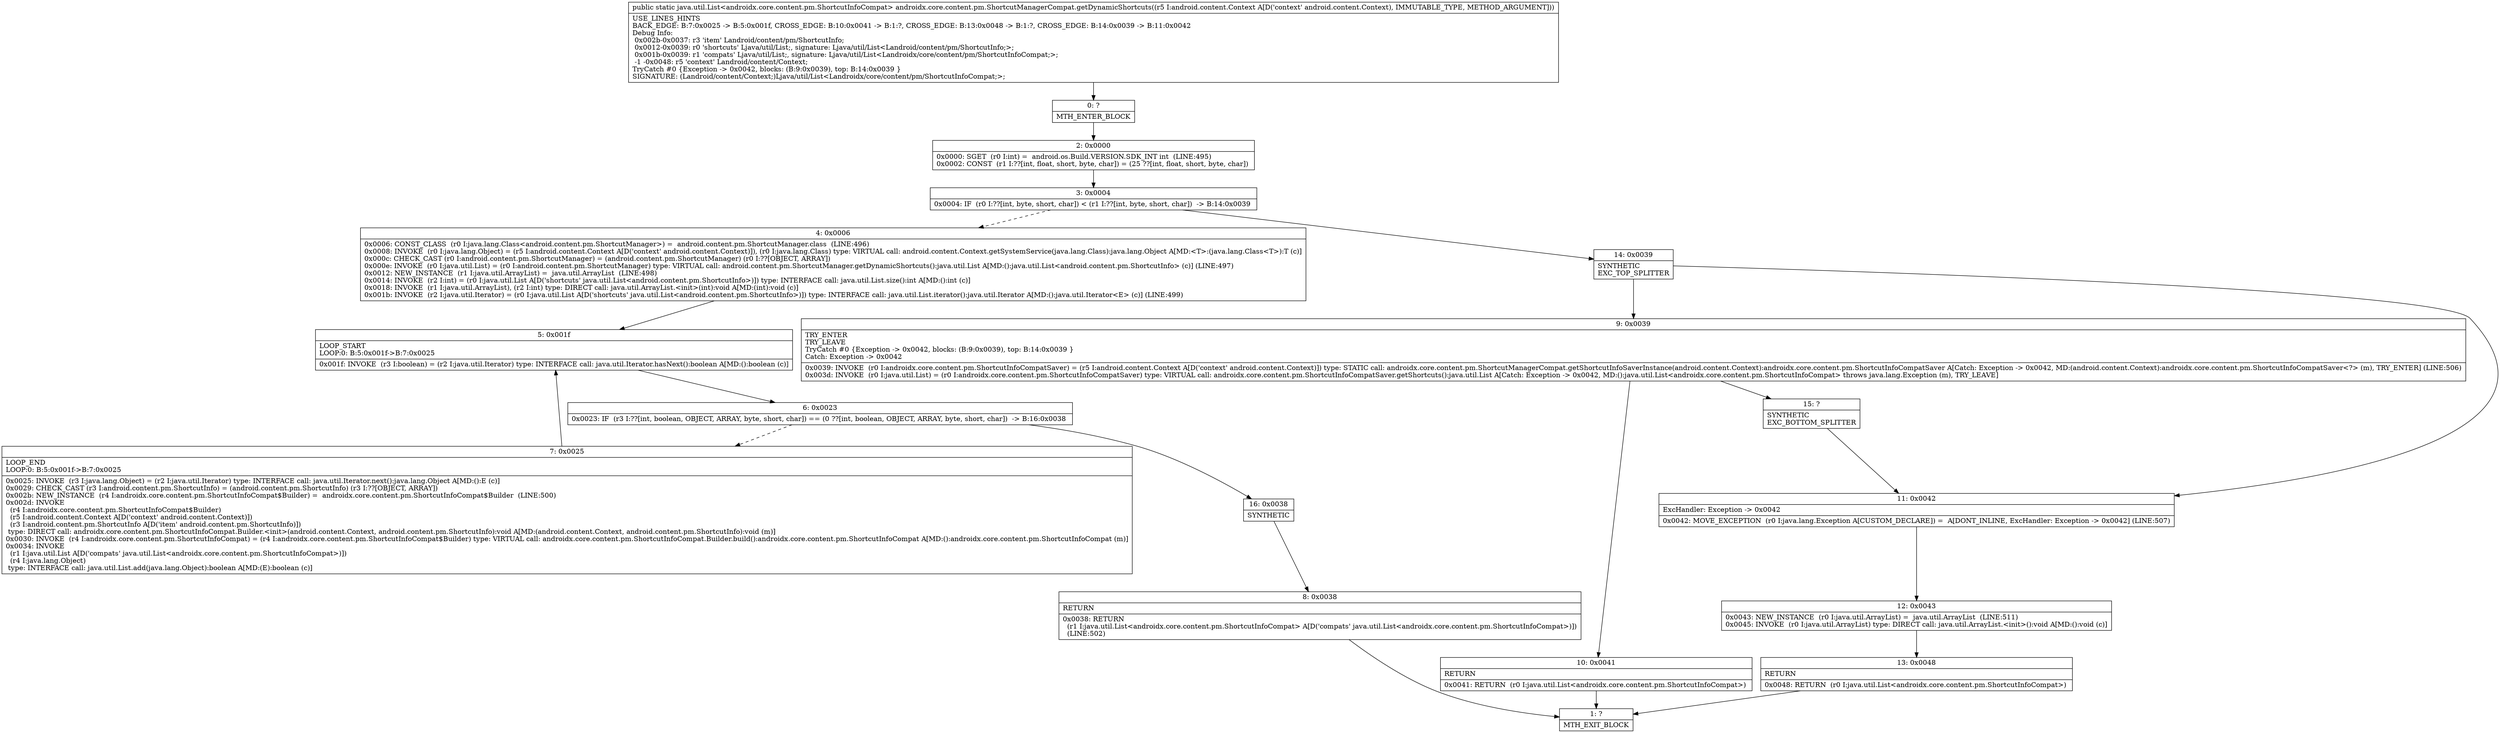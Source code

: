 digraph "CFG forandroidx.core.content.pm.ShortcutManagerCompat.getDynamicShortcuts(Landroid\/content\/Context;)Ljava\/util\/List;" {
Node_0 [shape=record,label="{0\:\ ?|MTH_ENTER_BLOCK\l}"];
Node_2 [shape=record,label="{2\:\ 0x0000|0x0000: SGET  (r0 I:int) =  android.os.Build.VERSION.SDK_INT int  (LINE:495)\l0x0002: CONST  (r1 I:??[int, float, short, byte, char]) = (25 ??[int, float, short, byte, char]) \l}"];
Node_3 [shape=record,label="{3\:\ 0x0004|0x0004: IF  (r0 I:??[int, byte, short, char]) \< (r1 I:??[int, byte, short, char])  \-\> B:14:0x0039 \l}"];
Node_4 [shape=record,label="{4\:\ 0x0006|0x0006: CONST_CLASS  (r0 I:java.lang.Class\<android.content.pm.ShortcutManager\>) =  android.content.pm.ShortcutManager.class  (LINE:496)\l0x0008: INVOKE  (r0 I:java.lang.Object) = (r5 I:android.content.Context A[D('context' android.content.Context)]), (r0 I:java.lang.Class) type: VIRTUAL call: android.content.Context.getSystemService(java.lang.Class):java.lang.Object A[MD:\<T\>:(java.lang.Class\<T\>):T (c)]\l0x000c: CHECK_CAST (r0 I:android.content.pm.ShortcutManager) = (android.content.pm.ShortcutManager) (r0 I:??[OBJECT, ARRAY]) \l0x000e: INVOKE  (r0 I:java.util.List) = (r0 I:android.content.pm.ShortcutManager) type: VIRTUAL call: android.content.pm.ShortcutManager.getDynamicShortcuts():java.util.List A[MD:():java.util.List\<android.content.pm.ShortcutInfo\> (c)] (LINE:497)\l0x0012: NEW_INSTANCE  (r1 I:java.util.ArrayList) =  java.util.ArrayList  (LINE:498)\l0x0014: INVOKE  (r2 I:int) = (r0 I:java.util.List A[D('shortcuts' java.util.List\<android.content.pm.ShortcutInfo\>)]) type: INTERFACE call: java.util.List.size():int A[MD:():int (c)]\l0x0018: INVOKE  (r1 I:java.util.ArrayList), (r2 I:int) type: DIRECT call: java.util.ArrayList.\<init\>(int):void A[MD:(int):void (c)]\l0x001b: INVOKE  (r2 I:java.util.Iterator) = (r0 I:java.util.List A[D('shortcuts' java.util.List\<android.content.pm.ShortcutInfo\>)]) type: INTERFACE call: java.util.List.iterator():java.util.Iterator A[MD:():java.util.Iterator\<E\> (c)] (LINE:499)\l}"];
Node_5 [shape=record,label="{5\:\ 0x001f|LOOP_START\lLOOP:0: B:5:0x001f\-\>B:7:0x0025\l|0x001f: INVOKE  (r3 I:boolean) = (r2 I:java.util.Iterator) type: INTERFACE call: java.util.Iterator.hasNext():boolean A[MD:():boolean (c)]\l}"];
Node_6 [shape=record,label="{6\:\ 0x0023|0x0023: IF  (r3 I:??[int, boolean, OBJECT, ARRAY, byte, short, char]) == (0 ??[int, boolean, OBJECT, ARRAY, byte, short, char])  \-\> B:16:0x0038 \l}"];
Node_7 [shape=record,label="{7\:\ 0x0025|LOOP_END\lLOOP:0: B:5:0x001f\-\>B:7:0x0025\l|0x0025: INVOKE  (r3 I:java.lang.Object) = (r2 I:java.util.Iterator) type: INTERFACE call: java.util.Iterator.next():java.lang.Object A[MD:():E (c)]\l0x0029: CHECK_CAST (r3 I:android.content.pm.ShortcutInfo) = (android.content.pm.ShortcutInfo) (r3 I:??[OBJECT, ARRAY]) \l0x002b: NEW_INSTANCE  (r4 I:androidx.core.content.pm.ShortcutInfoCompat$Builder) =  androidx.core.content.pm.ShortcutInfoCompat$Builder  (LINE:500)\l0x002d: INVOKE  \l  (r4 I:androidx.core.content.pm.ShortcutInfoCompat$Builder)\l  (r5 I:android.content.Context A[D('context' android.content.Context)])\l  (r3 I:android.content.pm.ShortcutInfo A[D('item' android.content.pm.ShortcutInfo)])\l type: DIRECT call: androidx.core.content.pm.ShortcutInfoCompat.Builder.\<init\>(android.content.Context, android.content.pm.ShortcutInfo):void A[MD:(android.content.Context, android.content.pm.ShortcutInfo):void (m)]\l0x0030: INVOKE  (r4 I:androidx.core.content.pm.ShortcutInfoCompat) = (r4 I:androidx.core.content.pm.ShortcutInfoCompat$Builder) type: VIRTUAL call: androidx.core.content.pm.ShortcutInfoCompat.Builder.build():androidx.core.content.pm.ShortcutInfoCompat A[MD:():androidx.core.content.pm.ShortcutInfoCompat (m)]\l0x0034: INVOKE  \l  (r1 I:java.util.List A[D('compats' java.util.List\<androidx.core.content.pm.ShortcutInfoCompat\>)])\l  (r4 I:java.lang.Object)\l type: INTERFACE call: java.util.List.add(java.lang.Object):boolean A[MD:(E):boolean (c)]\l}"];
Node_16 [shape=record,label="{16\:\ 0x0038|SYNTHETIC\l}"];
Node_8 [shape=record,label="{8\:\ 0x0038|RETURN\l|0x0038: RETURN  \l  (r1 I:java.util.List\<androidx.core.content.pm.ShortcutInfoCompat\> A[D('compats' java.util.List\<androidx.core.content.pm.ShortcutInfoCompat\>)])\l  (LINE:502)\l}"];
Node_1 [shape=record,label="{1\:\ ?|MTH_EXIT_BLOCK\l}"];
Node_14 [shape=record,label="{14\:\ 0x0039|SYNTHETIC\lEXC_TOP_SPLITTER\l}"];
Node_9 [shape=record,label="{9\:\ 0x0039|TRY_ENTER\lTRY_LEAVE\lTryCatch #0 \{Exception \-\> 0x0042, blocks: (B:9:0x0039), top: B:14:0x0039 \}\lCatch: Exception \-\> 0x0042\l|0x0039: INVOKE  (r0 I:androidx.core.content.pm.ShortcutInfoCompatSaver) = (r5 I:android.content.Context A[D('context' android.content.Context)]) type: STATIC call: androidx.core.content.pm.ShortcutManagerCompat.getShortcutInfoSaverInstance(android.content.Context):androidx.core.content.pm.ShortcutInfoCompatSaver A[Catch: Exception \-\> 0x0042, MD:(android.content.Context):androidx.core.content.pm.ShortcutInfoCompatSaver\<?\> (m), TRY_ENTER] (LINE:506)\l0x003d: INVOKE  (r0 I:java.util.List) = (r0 I:androidx.core.content.pm.ShortcutInfoCompatSaver) type: VIRTUAL call: androidx.core.content.pm.ShortcutInfoCompatSaver.getShortcuts():java.util.List A[Catch: Exception \-\> 0x0042, MD:():java.util.List\<androidx.core.content.pm.ShortcutInfoCompat\> throws java.lang.Exception (m), TRY_LEAVE]\l}"];
Node_10 [shape=record,label="{10\:\ 0x0041|RETURN\l|0x0041: RETURN  (r0 I:java.util.List\<androidx.core.content.pm.ShortcutInfoCompat\>) \l}"];
Node_15 [shape=record,label="{15\:\ ?|SYNTHETIC\lEXC_BOTTOM_SPLITTER\l}"];
Node_11 [shape=record,label="{11\:\ 0x0042|ExcHandler: Exception \-\> 0x0042\l|0x0042: MOVE_EXCEPTION  (r0 I:java.lang.Exception A[CUSTOM_DECLARE]) =  A[DONT_INLINE, ExcHandler: Exception \-\> 0x0042] (LINE:507)\l}"];
Node_12 [shape=record,label="{12\:\ 0x0043|0x0043: NEW_INSTANCE  (r0 I:java.util.ArrayList) =  java.util.ArrayList  (LINE:511)\l0x0045: INVOKE  (r0 I:java.util.ArrayList) type: DIRECT call: java.util.ArrayList.\<init\>():void A[MD:():void (c)]\l}"];
Node_13 [shape=record,label="{13\:\ 0x0048|RETURN\l|0x0048: RETURN  (r0 I:java.util.List\<androidx.core.content.pm.ShortcutInfoCompat\>) \l}"];
MethodNode[shape=record,label="{public static java.util.List\<androidx.core.content.pm.ShortcutInfoCompat\> androidx.core.content.pm.ShortcutManagerCompat.getDynamicShortcuts((r5 I:android.content.Context A[D('context' android.content.Context), IMMUTABLE_TYPE, METHOD_ARGUMENT]))  | USE_LINES_HINTS\lBACK_EDGE: B:7:0x0025 \-\> B:5:0x001f, CROSS_EDGE: B:10:0x0041 \-\> B:1:?, CROSS_EDGE: B:13:0x0048 \-\> B:1:?, CROSS_EDGE: B:14:0x0039 \-\> B:11:0x0042\lDebug Info:\l  0x002b\-0x0037: r3 'item' Landroid\/content\/pm\/ShortcutInfo;\l  0x0012\-0x0039: r0 'shortcuts' Ljava\/util\/List;, signature: Ljava\/util\/List\<Landroid\/content\/pm\/ShortcutInfo;\>;\l  0x001b\-0x0039: r1 'compats' Ljava\/util\/List;, signature: Ljava\/util\/List\<Landroidx\/core\/content\/pm\/ShortcutInfoCompat;\>;\l  \-1 \-0x0048: r5 'context' Landroid\/content\/Context;\lTryCatch #0 \{Exception \-\> 0x0042, blocks: (B:9:0x0039), top: B:14:0x0039 \}\lSIGNATURE: (Landroid\/content\/Context;)Ljava\/util\/List\<Landroidx\/core\/content\/pm\/ShortcutInfoCompat;\>;\l}"];
MethodNode -> Node_0;Node_0 -> Node_2;
Node_2 -> Node_3;
Node_3 -> Node_4[style=dashed];
Node_3 -> Node_14;
Node_4 -> Node_5;
Node_5 -> Node_6;
Node_6 -> Node_7[style=dashed];
Node_6 -> Node_16;
Node_7 -> Node_5;
Node_16 -> Node_8;
Node_8 -> Node_1;
Node_14 -> Node_9;
Node_14 -> Node_11;
Node_9 -> Node_10;
Node_9 -> Node_15;
Node_10 -> Node_1;
Node_15 -> Node_11;
Node_11 -> Node_12;
Node_12 -> Node_13;
Node_13 -> Node_1;
}

